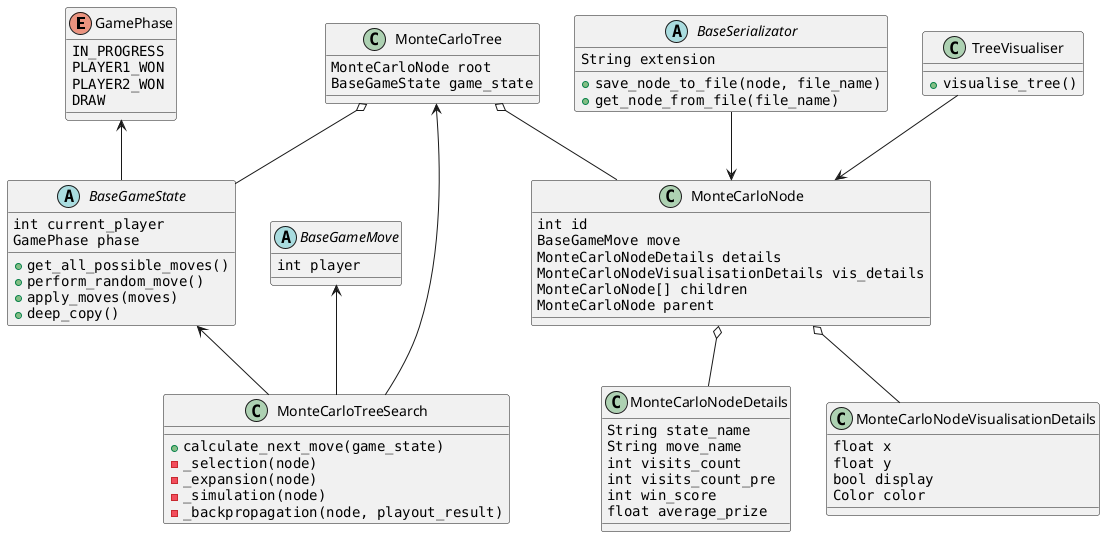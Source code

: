 @startuml
enum GamePhase {
    ""IN_PROGRESS""
    ""PLAYER1_WON""
    ""PLAYER2_WON""
    ""DRAW""
}


class MonteCarloTreeSearch {
    {method} + ""calculate_next_move(game_state)""
    {method} - ""_selection(node)""
    {method} - ""_expansion(node)""
    {method} - ""_simulation(node)""
    {method} - ""_backpropagation(node, playout_result)""
}

abstract class BaseGameMove {
    {field} ""int player""
}

abstract class BaseGameState {
    {field} ""int current_player""
    {field} ""GamePhase phase""
    {method} + ""get_all_possible_moves()""
    {method} + ""perform_random_move()""
    {method} + ""apply_moves(moves)""
    {method} + ""deep_copy()""
}

class MonteCarloTree {
    {field} ""MonteCarloNode root""
    {field} ""BaseGameState game_state""
}

class MonteCarloNode {
    {field} ""int id""
    {field} ""BaseGameMove move""
    {field} ""MonteCarloNodeDetails details""
    {field} ""MonteCarloNodeVisualisationDetails vis_details""
    {field} ""MonteCarloNode[] children""
    {field} ""MonteCarloNode parent""
}


class MonteCarloNodeDetails {
    {field} ""String state_name""
    {field} ""String move_name""
    {field} ""int visits_count""
    {field} ""int visits_count_pre""
    {field} ""int win_score""
    {field} ""float average_prize""
}

class MonteCarloNodeVisualisationDetails {
    {field} ""float x""
    {field} ""float y""
    {field} ""bool display""
    {field} ""Color color""
}

abstract class BaseSerializator {
    {field} ""String extension""
    {method} + ""save_node_to_file(node, file_name)""
    {method} + ""get_node_from_file(file_name)""
}

class TreeVisualiser {
  {method} + ""visualise_tree()""
}


MonteCarloTree o-- BaseGameState
MonteCarloTree o-- MonteCarloNode
MonteCarloNode o-- MonteCarloNodeDetails
MonteCarloNode o-- MonteCarloNodeVisualisationDetails


TreeVisualiser --> MonteCarloNode
BaseSerializator --> MonteCarloNode
MonteCarloTree <-- MonteCarloTreeSearch 
BaseGameState <-- MonteCarloTreeSearch
GamePhase <-- BaseGameState
BaseGameMove <-- MonteCarloTreeSearch
@enduml